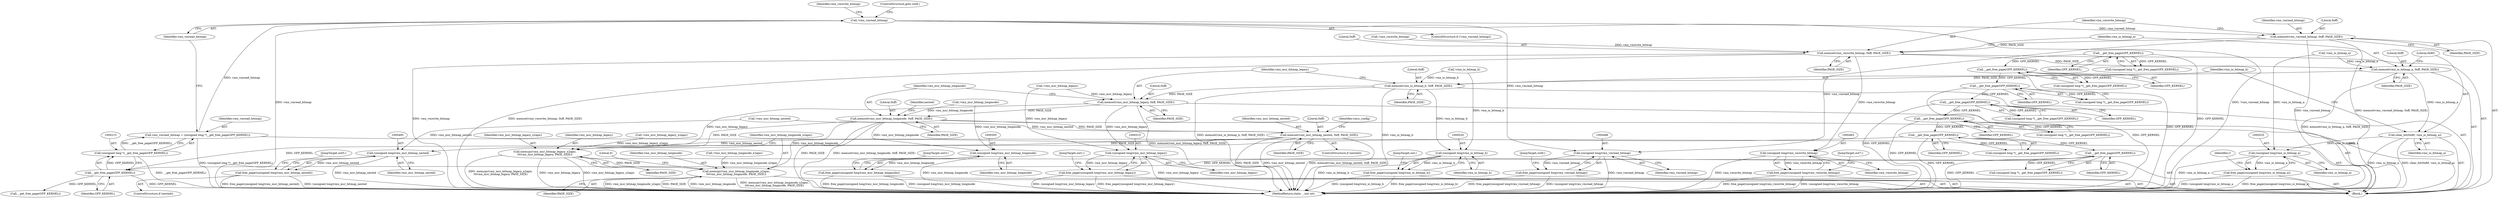 digraph "0_linux_3ce424e45411cf5a13105e0386b6ecf6eeb4f66f@API" {
"1000219" [label="(Call,!vmx_vmread_bitmap)"];
"1000212" [label="(Call,vmx_vmread_bitmap = (unsigned long *)__get_free_page(GFP_KERNEL))"];
"1000214" [label="(Call,(unsigned long *)__get_free_page(GFP_KERNEL))"];
"1000216" [label="(Call,__get_free_page(GFP_KERNEL))"];
"1000193" [label="(Call,__get_free_page(GFP_KERNEL))"];
"1000183" [label="(Call,__get_free_page(GFP_KERNEL))"];
"1000173" [label="(Call,__get_free_page(GFP_KERNEL))"];
"1000163" [label="(Call,__get_free_page(GFP_KERNEL))"];
"1000153" [label="(Call,__get_free_page(GFP_KERNEL))"];
"1000142" [label="(Call,__get_free_page(GFP_KERNEL))"];
"1000206" [label="(Call,__get_free_page(GFP_KERNEL))"];
"1000232" [label="(Call,memset(vmx_vmread_bitmap, 0xff, PAGE_SIZE))"];
"1000236" [label="(Call,memset(vmx_vmwrite_bitmap, 0xff, PAGE_SIZE))"];
"1000240" [label="(Call,memset(vmx_io_bitmap_a, 0xff, PAGE_SIZE))"];
"1000244" [label="(Call,clear_bit(0x80, vmx_io_bitmap_a))"];
"1000524" [label="(Call,(unsigned long)vmx_io_bitmap_a)"];
"1000523" [label="(Call,free_page((unsigned long)vmx_io_bitmap_a))"];
"1000247" [label="(Call,memset(vmx_io_bitmap_b, 0xff, PAGE_SIZE))"];
"1000251" [label="(Call,memset(vmx_msr_bitmap_legacy, 0xff, PAGE_SIZE))"];
"1000255" [label="(Call,memset(vmx_msr_bitmap_longmode, 0xff, PAGE_SIZE))"];
"1000261" [label="(Call,memset(vmx_msr_bitmap_nested, 0xff, PAGE_SIZE))"];
"1000398" [label="(Call,memcpy(vmx_msr_bitmap_legacy_x2apic,\n\t\t\tvmx_msr_bitmap_legacy, PAGE_SIZE))"];
"1000402" [label="(Call,memcpy(vmx_msr_bitmap_longmode_x2apic,\n\t\t\tvmx_msr_bitmap_longmode, PAGE_SIZE))"];
"1000494" [label="(Call,(unsigned long)vmx_msr_bitmap_nested)"];
"1000493" [label="(Call,free_page((unsigned long)vmx_msr_bitmap_nested))"];
"1000504" [label="(Call,(unsigned long)vmx_msr_bitmap_longmode)"];
"1000503" [label="(Call,free_page((unsigned long)vmx_msr_bitmap_longmode))"];
"1000514" [label="(Call,(unsigned long)vmx_msr_bitmap_legacy)"];
"1000513" [label="(Call,free_page((unsigned long)vmx_msr_bitmap_legacy))"];
"1000519" [label="(Call,(unsigned long)vmx_io_bitmap_b)"];
"1000518" [label="(Call,free_page((unsigned long)vmx_io_bitmap_b))"];
"1000482" [label="(Call,(unsigned long)vmx_vmwrite_bitmap)"];
"1000481" [label="(Call,free_page((unsigned long)vmx_vmwrite_bitmap))"];
"1000487" [label="(Call,(unsigned long)vmx_vmread_bitmap)"];
"1000486" [label="(Call,free_page((unsigned long)vmx_vmread_bitmap))"];
"1000240" [label="(Call,memset(vmx_io_bitmap_a, 0xff, PAGE_SIZE))"];
"1000183" [label="(Call,__get_free_page(GFP_KERNEL))"];
"1000486" [label="(Call,free_page((unsigned long)vmx_vmread_bitmap))"];
"1000262" [label="(Identifier,vmx_msr_bitmap_nested)"];
"1000219" [label="(Call,!vmx_vmread_bitmap)"];
"1000194" [label="(Identifier,GFP_KERNEL)"];
"1000519" [label="(Call,(unsigned long)vmx_io_bitmap_b)"];
"1000235" [label="(Identifier,PAGE_SIZE)"];
"1000186" [label="(Call,!vmx_msr_bitmap_longmode)"];
"1000481" [label="(Call,free_page((unsigned long)vmx_vmwrite_bitmap))"];
"1000257" [label="(Literal,0xff)"];
"1000506" [label="(Identifier,vmx_msr_bitmap_longmode)"];
"1000166" [label="(Call,!vmx_msr_bitmap_legacy)"];
"1000529" [label="(MethodReturn,static __init int)"];
"1000140" [label="(Call,(unsigned long *)__get_free_page(GFP_KERNEL))"];
"1000513" [label="(Call,free_page((unsigned long)vmx_msr_bitmap_legacy))"];
"1000516" [label="(Identifier,vmx_msr_bitmap_legacy)"];
"1000256" [label="(Identifier,vmx_msr_bitmap_longmode)"];
"1000143" [label="(Identifier,GFP_KERNEL)"];
"1000407" [label="(Literal,0)"];
"1000250" [label="(Identifier,PAGE_SIZE)"];
"1000232" [label="(Call,memset(vmx_vmread_bitmap, 0xff, PAGE_SIZE))"];
"1000514" [label="(Call,(unsigned long)vmx_msr_bitmap_legacy)"];
"1000521" [label="(Identifier,vmx_io_bitmap_b)"];
"1000258" [label="(Identifier,PAGE_SIZE)"];
"1000263" [label="(Literal,0xff)"];
"1000239" [label="(Identifier,PAGE_SIZE)"];
"1000241" [label="(Identifier,vmx_io_bitmap_a)"];
"1000269" [label="(Identifier,vmcs_config)"];
"1000151" [label="(Call,(unsigned long *)__get_free_page(GFP_KERNEL))"];
"1000526" [label="(Identifier,vmx_io_bitmap_a)"];
"1000255" [label="(Call,memset(vmx_msr_bitmap_longmode, 0xff, PAGE_SIZE))"];
"1000404" [label="(Identifier,vmx_msr_bitmap_longmode)"];
"1000246" [label="(Identifier,vmx_io_bitmap_a)"];
"1000493" [label="(Call,free_page((unsigned long)vmx_msr_bitmap_nested))"];
"1000181" [label="(Call,(unsigned long *)__get_free_page(GFP_KERNEL))"];
"1000223" [label="(Identifier,vmx_vmwrite_bitmap)"];
"1000249" [label="(Literal,0xff)"];
"1000111" [label="(Block,)"];
"1000217" [label="(Identifier,GFP_KERNEL)"];
"1000204" [label="(Call,(unsigned long *)__get_free_page(GFP_KERNEL))"];
"1000528" [label="(Identifier,r)"];
"1000497" [label="(JumpTarget,out5:)"];
"1000504" [label="(Call,(unsigned long)vmx_msr_bitmap_longmode)"];
"1000171" [label="(Call,(unsigned long *)__get_free_page(GFP_KERNEL))"];
"1000164" [label="(Identifier,GFP_KERNEL)"];
"1000163" [label="(Call,__get_free_page(GFP_KERNEL))"];
"1000243" [label="(Identifier,PAGE_SIZE)"];
"1000523" [label="(Call,free_page((unsigned long)vmx_io_bitmap_a))"];
"1000216" [label="(Call,__get_free_page(GFP_KERNEL))"];
"1000242" [label="(Literal,0xff)"];
"1000399" [label="(Identifier,vmx_msr_bitmap_legacy_x2apic)"];
"1000244" [label="(Call,clear_bit(0x80, vmx_io_bitmap_a))"];
"1000233" [label="(Identifier,vmx_vmread_bitmap)"];
"1000402" [label="(Call,memcpy(vmx_msr_bitmap_longmode_x2apic,\n\t\t\tvmx_msr_bitmap_longmode, PAGE_SIZE))"];
"1000401" [label="(Identifier,PAGE_SIZE)"];
"1000238" [label="(Literal,0xff)"];
"1000487" [label="(Call,(unsigned long)vmx_vmread_bitmap)"];
"1000248" [label="(Identifier,vmx_io_bitmap_b)"];
"1000254" [label="(Identifier,PAGE_SIZE)"];
"1000398" [label="(Call,memcpy(vmx_msr_bitmap_legacy_x2apic,\n\t\t\tvmx_msr_bitmap_legacy, PAGE_SIZE))"];
"1000400" [label="(Identifier,vmx_msr_bitmap_legacy)"];
"1000174" [label="(Identifier,GFP_KERNEL)"];
"1000482" [label="(Call,(unsigned long)vmx_vmwrite_bitmap)"];
"1000193" [label="(Call,__get_free_page(GFP_KERNEL))"];
"1000142" [label="(Call,__get_free_page(GFP_KERNEL))"];
"1000261" [label="(Call,memset(vmx_msr_bitmap_nested, 0xff, PAGE_SIZE))"];
"1000251" [label="(Call,memset(vmx_msr_bitmap_legacy, 0xff, PAGE_SIZE))"];
"1000226" [label="(Call,__get_free_page(GFP_KERNEL))"];
"1000496" [label="(Identifier,vmx_msr_bitmap_nested)"];
"1000485" [label="(JumpTarget,out7:)"];
"1000206" [label="(Call,__get_free_page(GFP_KERNEL))"];
"1000522" [label="(JumpTarget,out:)"];
"1000176" [label="(Call,!vmx_msr_bitmap_legacy_x2apic)"];
"1000484" [label="(Identifier,vmx_vmwrite_bitmap)"];
"1000236" [label="(Call,memset(vmx_vmwrite_bitmap, 0xff, PAGE_SIZE))"];
"1000264" [label="(Identifier,PAGE_SIZE)"];
"1000161" [label="(Call,(unsigned long *)__get_free_page(GFP_KERNEL))"];
"1000507" [label="(JumpTarget,out3:)"];
"1000253" [label="(Literal,0xff)"];
"1000145" [label="(Call,!vmx_io_bitmap_a)"];
"1000220" [label="(Identifier,vmx_vmread_bitmap)"];
"1000245" [label="(Literal,0x80)"];
"1000153" [label="(Call,__get_free_page(GFP_KERNEL))"];
"1000518" [label="(Call,free_page((unsigned long)vmx_io_bitmap_b))"];
"1000209" [label="(Call,!vmx_msr_bitmap_nested)"];
"1000491" [label="(ControlStructure,if (nested))"];
"1000234" [label="(Literal,0xff)"];
"1000489" [label="(Identifier,vmx_vmread_bitmap)"];
"1000252" [label="(Identifier,vmx_msr_bitmap_legacy)"];
"1000212" [label="(Call,vmx_vmread_bitmap = (unsigned long *)__get_free_page(GFP_KERNEL))"];
"1000490" [label="(JumpTarget,out6:)"];
"1000184" [label="(Identifier,GFP_KERNEL)"];
"1000218" [label="(ControlStructure,if (!vmx_vmread_bitmap))"];
"1000524" [label="(Call,(unsigned long)vmx_io_bitmap_a)"];
"1000207" [label="(Identifier,GFP_KERNEL)"];
"1000221" [label="(ControlStructure,goto out6;)"];
"1000214" [label="(Call,(unsigned long *)__get_free_page(GFP_KERNEL))"];
"1000403" [label="(Identifier,vmx_msr_bitmap_longmode_x2apic)"];
"1000229" [label="(Call,!vmx_vmwrite_bitmap)"];
"1000237" [label="(Identifier,vmx_vmwrite_bitmap)"];
"1000503" [label="(Call,free_page((unsigned long)vmx_msr_bitmap_longmode))"];
"1000196" [label="(Call,!vmx_msr_bitmap_longmode_x2apic)"];
"1000517" [label="(JumpTarget,out1:)"];
"1000405" [label="(Identifier,PAGE_SIZE)"];
"1000247" [label="(Call,memset(vmx_io_bitmap_b, 0xff, PAGE_SIZE))"];
"1000173" [label="(Call,__get_free_page(GFP_KERNEL))"];
"1000259" [label="(ControlStructure,if (nested))"];
"1000156" [label="(Call,!vmx_io_bitmap_b)"];
"1000191" [label="(Call,(unsigned long *)__get_free_page(GFP_KERNEL))"];
"1000494" [label="(Call,(unsigned long)vmx_msr_bitmap_nested)"];
"1000260" [label="(Identifier,nested)"];
"1000213" [label="(Identifier,vmx_vmread_bitmap)"];
"1000154" [label="(Identifier,GFP_KERNEL)"];
"1000219" -> "1000218"  [label="AST: "];
"1000219" -> "1000220"  [label="CFG: "];
"1000220" -> "1000219"  [label="AST: "];
"1000221" -> "1000219"  [label="CFG: "];
"1000223" -> "1000219"  [label="CFG: "];
"1000219" -> "1000529"  [label="DDG: !vmx_vmread_bitmap"];
"1000219" -> "1000529"  [label="DDG: vmx_vmread_bitmap"];
"1000212" -> "1000219"  [label="DDG: vmx_vmread_bitmap"];
"1000219" -> "1000232"  [label="DDG: vmx_vmread_bitmap"];
"1000219" -> "1000487"  [label="DDG: vmx_vmread_bitmap"];
"1000212" -> "1000111"  [label="AST: "];
"1000212" -> "1000214"  [label="CFG: "];
"1000213" -> "1000212"  [label="AST: "];
"1000214" -> "1000212"  [label="AST: "];
"1000220" -> "1000212"  [label="CFG: "];
"1000212" -> "1000529"  [label="DDG: (unsigned long *)__get_free_page(GFP_KERNEL)"];
"1000214" -> "1000212"  [label="DDG: __get_free_page(GFP_KERNEL)"];
"1000214" -> "1000216"  [label="CFG: "];
"1000215" -> "1000214"  [label="AST: "];
"1000216" -> "1000214"  [label="AST: "];
"1000214" -> "1000529"  [label="DDG: __get_free_page(GFP_KERNEL)"];
"1000216" -> "1000214"  [label="DDG: GFP_KERNEL"];
"1000216" -> "1000217"  [label="CFG: "];
"1000217" -> "1000216"  [label="AST: "];
"1000216" -> "1000529"  [label="DDG: GFP_KERNEL"];
"1000193" -> "1000216"  [label="DDG: GFP_KERNEL"];
"1000206" -> "1000216"  [label="DDG: GFP_KERNEL"];
"1000216" -> "1000226"  [label="DDG: GFP_KERNEL"];
"1000193" -> "1000191"  [label="AST: "];
"1000193" -> "1000194"  [label="CFG: "];
"1000194" -> "1000193"  [label="AST: "];
"1000191" -> "1000193"  [label="CFG: "];
"1000193" -> "1000529"  [label="DDG: GFP_KERNEL"];
"1000193" -> "1000191"  [label="DDG: GFP_KERNEL"];
"1000183" -> "1000193"  [label="DDG: GFP_KERNEL"];
"1000193" -> "1000206"  [label="DDG: GFP_KERNEL"];
"1000183" -> "1000181"  [label="AST: "];
"1000183" -> "1000184"  [label="CFG: "];
"1000184" -> "1000183"  [label="AST: "];
"1000181" -> "1000183"  [label="CFG: "];
"1000183" -> "1000529"  [label="DDG: GFP_KERNEL"];
"1000183" -> "1000181"  [label="DDG: GFP_KERNEL"];
"1000173" -> "1000183"  [label="DDG: GFP_KERNEL"];
"1000173" -> "1000171"  [label="AST: "];
"1000173" -> "1000174"  [label="CFG: "];
"1000174" -> "1000173"  [label="AST: "];
"1000171" -> "1000173"  [label="CFG: "];
"1000173" -> "1000529"  [label="DDG: GFP_KERNEL"];
"1000173" -> "1000171"  [label="DDG: GFP_KERNEL"];
"1000163" -> "1000173"  [label="DDG: GFP_KERNEL"];
"1000163" -> "1000161"  [label="AST: "];
"1000163" -> "1000164"  [label="CFG: "];
"1000164" -> "1000163"  [label="AST: "];
"1000161" -> "1000163"  [label="CFG: "];
"1000163" -> "1000529"  [label="DDG: GFP_KERNEL"];
"1000163" -> "1000161"  [label="DDG: GFP_KERNEL"];
"1000153" -> "1000163"  [label="DDG: GFP_KERNEL"];
"1000153" -> "1000151"  [label="AST: "];
"1000153" -> "1000154"  [label="CFG: "];
"1000154" -> "1000153"  [label="AST: "];
"1000151" -> "1000153"  [label="CFG: "];
"1000153" -> "1000529"  [label="DDG: GFP_KERNEL"];
"1000153" -> "1000151"  [label="DDG: GFP_KERNEL"];
"1000142" -> "1000153"  [label="DDG: GFP_KERNEL"];
"1000142" -> "1000140"  [label="AST: "];
"1000142" -> "1000143"  [label="CFG: "];
"1000143" -> "1000142"  [label="AST: "];
"1000140" -> "1000142"  [label="CFG: "];
"1000142" -> "1000529"  [label="DDG: GFP_KERNEL"];
"1000142" -> "1000140"  [label="DDG: GFP_KERNEL"];
"1000206" -> "1000204"  [label="AST: "];
"1000206" -> "1000207"  [label="CFG: "];
"1000207" -> "1000206"  [label="AST: "];
"1000204" -> "1000206"  [label="CFG: "];
"1000206" -> "1000529"  [label="DDG: GFP_KERNEL"];
"1000206" -> "1000204"  [label="DDG: GFP_KERNEL"];
"1000232" -> "1000111"  [label="AST: "];
"1000232" -> "1000235"  [label="CFG: "];
"1000233" -> "1000232"  [label="AST: "];
"1000234" -> "1000232"  [label="AST: "];
"1000235" -> "1000232"  [label="AST: "];
"1000237" -> "1000232"  [label="CFG: "];
"1000232" -> "1000529"  [label="DDG: vmx_vmread_bitmap"];
"1000232" -> "1000529"  [label="DDG: memset(vmx_vmread_bitmap, 0xff, PAGE_SIZE)"];
"1000232" -> "1000236"  [label="DDG: PAGE_SIZE"];
"1000232" -> "1000487"  [label="DDG: vmx_vmread_bitmap"];
"1000236" -> "1000111"  [label="AST: "];
"1000236" -> "1000239"  [label="CFG: "];
"1000237" -> "1000236"  [label="AST: "];
"1000238" -> "1000236"  [label="AST: "];
"1000239" -> "1000236"  [label="AST: "];
"1000241" -> "1000236"  [label="CFG: "];
"1000236" -> "1000529"  [label="DDG: vmx_vmwrite_bitmap"];
"1000236" -> "1000529"  [label="DDG: memset(vmx_vmwrite_bitmap, 0xff, PAGE_SIZE)"];
"1000229" -> "1000236"  [label="DDG: vmx_vmwrite_bitmap"];
"1000236" -> "1000240"  [label="DDG: PAGE_SIZE"];
"1000236" -> "1000482"  [label="DDG: vmx_vmwrite_bitmap"];
"1000240" -> "1000111"  [label="AST: "];
"1000240" -> "1000243"  [label="CFG: "];
"1000241" -> "1000240"  [label="AST: "];
"1000242" -> "1000240"  [label="AST: "];
"1000243" -> "1000240"  [label="AST: "];
"1000245" -> "1000240"  [label="CFG: "];
"1000240" -> "1000529"  [label="DDG: memset(vmx_io_bitmap_a, 0xff, PAGE_SIZE)"];
"1000145" -> "1000240"  [label="DDG: vmx_io_bitmap_a"];
"1000240" -> "1000244"  [label="DDG: vmx_io_bitmap_a"];
"1000240" -> "1000247"  [label="DDG: PAGE_SIZE"];
"1000244" -> "1000111"  [label="AST: "];
"1000244" -> "1000246"  [label="CFG: "];
"1000245" -> "1000244"  [label="AST: "];
"1000246" -> "1000244"  [label="AST: "];
"1000248" -> "1000244"  [label="CFG: "];
"1000244" -> "1000529"  [label="DDG: clear_bit(0x80, vmx_io_bitmap_a)"];
"1000244" -> "1000529"  [label="DDG: vmx_io_bitmap_a"];
"1000244" -> "1000524"  [label="DDG: vmx_io_bitmap_a"];
"1000524" -> "1000523"  [label="AST: "];
"1000524" -> "1000526"  [label="CFG: "];
"1000525" -> "1000524"  [label="AST: "];
"1000526" -> "1000524"  [label="AST: "];
"1000523" -> "1000524"  [label="CFG: "];
"1000524" -> "1000529"  [label="DDG: vmx_io_bitmap_a"];
"1000524" -> "1000523"  [label="DDG: vmx_io_bitmap_a"];
"1000145" -> "1000524"  [label="DDG: vmx_io_bitmap_a"];
"1000523" -> "1000111"  [label="AST: "];
"1000528" -> "1000523"  [label="CFG: "];
"1000523" -> "1000529"  [label="DDG: (unsigned long)vmx_io_bitmap_a"];
"1000523" -> "1000529"  [label="DDG: free_page((unsigned long)vmx_io_bitmap_a)"];
"1000247" -> "1000111"  [label="AST: "];
"1000247" -> "1000250"  [label="CFG: "];
"1000248" -> "1000247"  [label="AST: "];
"1000249" -> "1000247"  [label="AST: "];
"1000250" -> "1000247"  [label="AST: "];
"1000252" -> "1000247"  [label="CFG: "];
"1000247" -> "1000529"  [label="DDG: vmx_io_bitmap_b"];
"1000247" -> "1000529"  [label="DDG: memset(vmx_io_bitmap_b, 0xff, PAGE_SIZE)"];
"1000156" -> "1000247"  [label="DDG: vmx_io_bitmap_b"];
"1000247" -> "1000251"  [label="DDG: PAGE_SIZE"];
"1000247" -> "1000519"  [label="DDG: vmx_io_bitmap_b"];
"1000251" -> "1000111"  [label="AST: "];
"1000251" -> "1000254"  [label="CFG: "];
"1000252" -> "1000251"  [label="AST: "];
"1000253" -> "1000251"  [label="AST: "];
"1000254" -> "1000251"  [label="AST: "];
"1000256" -> "1000251"  [label="CFG: "];
"1000251" -> "1000529"  [label="DDG: memset(vmx_msr_bitmap_legacy, 0xff, PAGE_SIZE)"];
"1000166" -> "1000251"  [label="DDG: vmx_msr_bitmap_legacy"];
"1000251" -> "1000255"  [label="DDG: PAGE_SIZE"];
"1000251" -> "1000398"  [label="DDG: vmx_msr_bitmap_legacy"];
"1000251" -> "1000514"  [label="DDG: vmx_msr_bitmap_legacy"];
"1000255" -> "1000111"  [label="AST: "];
"1000255" -> "1000258"  [label="CFG: "];
"1000256" -> "1000255"  [label="AST: "];
"1000257" -> "1000255"  [label="AST: "];
"1000258" -> "1000255"  [label="AST: "];
"1000260" -> "1000255"  [label="CFG: "];
"1000255" -> "1000529"  [label="DDG: memset(vmx_msr_bitmap_longmode, 0xff, PAGE_SIZE)"];
"1000255" -> "1000529"  [label="DDG: PAGE_SIZE"];
"1000186" -> "1000255"  [label="DDG: vmx_msr_bitmap_longmode"];
"1000255" -> "1000261"  [label="DDG: PAGE_SIZE"];
"1000255" -> "1000398"  [label="DDG: PAGE_SIZE"];
"1000255" -> "1000402"  [label="DDG: vmx_msr_bitmap_longmode"];
"1000255" -> "1000504"  [label="DDG: vmx_msr_bitmap_longmode"];
"1000261" -> "1000259"  [label="AST: "];
"1000261" -> "1000264"  [label="CFG: "];
"1000262" -> "1000261"  [label="AST: "];
"1000263" -> "1000261"  [label="AST: "];
"1000264" -> "1000261"  [label="AST: "];
"1000269" -> "1000261"  [label="CFG: "];
"1000261" -> "1000529"  [label="DDG: PAGE_SIZE"];
"1000261" -> "1000529"  [label="DDG: vmx_msr_bitmap_nested"];
"1000261" -> "1000529"  [label="DDG: memset(vmx_msr_bitmap_nested, 0xff, PAGE_SIZE)"];
"1000209" -> "1000261"  [label="DDG: vmx_msr_bitmap_nested"];
"1000261" -> "1000398"  [label="DDG: PAGE_SIZE"];
"1000261" -> "1000494"  [label="DDG: vmx_msr_bitmap_nested"];
"1000398" -> "1000111"  [label="AST: "];
"1000398" -> "1000401"  [label="CFG: "];
"1000399" -> "1000398"  [label="AST: "];
"1000400" -> "1000398"  [label="AST: "];
"1000401" -> "1000398"  [label="AST: "];
"1000403" -> "1000398"  [label="CFG: "];
"1000398" -> "1000529"  [label="DDG: memcpy(vmx_msr_bitmap_legacy_x2apic,\n\t\t\tvmx_msr_bitmap_legacy, PAGE_SIZE)"];
"1000398" -> "1000529"  [label="DDG: vmx_msr_bitmap_legacy"];
"1000398" -> "1000529"  [label="DDG: vmx_msr_bitmap_legacy_x2apic"];
"1000176" -> "1000398"  [label="DDG: vmx_msr_bitmap_legacy_x2apic"];
"1000398" -> "1000402"  [label="DDG: PAGE_SIZE"];
"1000402" -> "1000111"  [label="AST: "];
"1000402" -> "1000405"  [label="CFG: "];
"1000403" -> "1000402"  [label="AST: "];
"1000404" -> "1000402"  [label="AST: "];
"1000405" -> "1000402"  [label="AST: "];
"1000407" -> "1000402"  [label="CFG: "];
"1000402" -> "1000529"  [label="DDG: PAGE_SIZE"];
"1000402" -> "1000529"  [label="DDG: vmx_msr_bitmap_longmode"];
"1000402" -> "1000529"  [label="DDG: memcpy(vmx_msr_bitmap_longmode_x2apic,\n\t\t\tvmx_msr_bitmap_longmode, PAGE_SIZE)"];
"1000402" -> "1000529"  [label="DDG: vmx_msr_bitmap_longmode_x2apic"];
"1000196" -> "1000402"  [label="DDG: vmx_msr_bitmap_longmode_x2apic"];
"1000494" -> "1000493"  [label="AST: "];
"1000494" -> "1000496"  [label="CFG: "];
"1000495" -> "1000494"  [label="AST: "];
"1000496" -> "1000494"  [label="AST: "];
"1000493" -> "1000494"  [label="CFG: "];
"1000494" -> "1000529"  [label="DDG: vmx_msr_bitmap_nested"];
"1000494" -> "1000493"  [label="DDG: vmx_msr_bitmap_nested"];
"1000209" -> "1000494"  [label="DDG: vmx_msr_bitmap_nested"];
"1000493" -> "1000491"  [label="AST: "];
"1000497" -> "1000493"  [label="CFG: "];
"1000493" -> "1000529"  [label="DDG: (unsigned long)vmx_msr_bitmap_nested"];
"1000493" -> "1000529"  [label="DDG: free_page((unsigned long)vmx_msr_bitmap_nested)"];
"1000504" -> "1000503"  [label="AST: "];
"1000504" -> "1000506"  [label="CFG: "];
"1000505" -> "1000504"  [label="AST: "];
"1000506" -> "1000504"  [label="AST: "];
"1000503" -> "1000504"  [label="CFG: "];
"1000504" -> "1000529"  [label="DDG: vmx_msr_bitmap_longmode"];
"1000504" -> "1000503"  [label="DDG: vmx_msr_bitmap_longmode"];
"1000186" -> "1000504"  [label="DDG: vmx_msr_bitmap_longmode"];
"1000503" -> "1000111"  [label="AST: "];
"1000507" -> "1000503"  [label="CFG: "];
"1000503" -> "1000529"  [label="DDG: free_page((unsigned long)vmx_msr_bitmap_longmode)"];
"1000503" -> "1000529"  [label="DDG: (unsigned long)vmx_msr_bitmap_longmode"];
"1000514" -> "1000513"  [label="AST: "];
"1000514" -> "1000516"  [label="CFG: "];
"1000515" -> "1000514"  [label="AST: "];
"1000516" -> "1000514"  [label="AST: "];
"1000513" -> "1000514"  [label="CFG: "];
"1000514" -> "1000529"  [label="DDG: vmx_msr_bitmap_legacy"];
"1000514" -> "1000513"  [label="DDG: vmx_msr_bitmap_legacy"];
"1000166" -> "1000514"  [label="DDG: vmx_msr_bitmap_legacy"];
"1000513" -> "1000111"  [label="AST: "];
"1000517" -> "1000513"  [label="CFG: "];
"1000513" -> "1000529"  [label="DDG: free_page((unsigned long)vmx_msr_bitmap_legacy)"];
"1000513" -> "1000529"  [label="DDG: (unsigned long)vmx_msr_bitmap_legacy"];
"1000519" -> "1000518"  [label="AST: "];
"1000519" -> "1000521"  [label="CFG: "];
"1000520" -> "1000519"  [label="AST: "];
"1000521" -> "1000519"  [label="AST: "];
"1000518" -> "1000519"  [label="CFG: "];
"1000519" -> "1000529"  [label="DDG: vmx_io_bitmap_b"];
"1000519" -> "1000518"  [label="DDG: vmx_io_bitmap_b"];
"1000156" -> "1000519"  [label="DDG: vmx_io_bitmap_b"];
"1000518" -> "1000111"  [label="AST: "];
"1000522" -> "1000518"  [label="CFG: "];
"1000518" -> "1000529"  [label="DDG: (unsigned long)vmx_io_bitmap_b"];
"1000518" -> "1000529"  [label="DDG: free_page((unsigned long)vmx_io_bitmap_b)"];
"1000482" -> "1000481"  [label="AST: "];
"1000482" -> "1000484"  [label="CFG: "];
"1000483" -> "1000482"  [label="AST: "];
"1000484" -> "1000482"  [label="AST: "];
"1000481" -> "1000482"  [label="CFG: "];
"1000482" -> "1000529"  [label="DDG: vmx_vmwrite_bitmap"];
"1000482" -> "1000481"  [label="DDG: vmx_vmwrite_bitmap"];
"1000481" -> "1000111"  [label="AST: "];
"1000485" -> "1000481"  [label="CFG: "];
"1000481" -> "1000529"  [label="DDG: free_page((unsigned long)vmx_vmwrite_bitmap)"];
"1000481" -> "1000529"  [label="DDG: (unsigned long)vmx_vmwrite_bitmap"];
"1000487" -> "1000486"  [label="AST: "];
"1000487" -> "1000489"  [label="CFG: "];
"1000488" -> "1000487"  [label="AST: "];
"1000489" -> "1000487"  [label="AST: "];
"1000486" -> "1000487"  [label="CFG: "];
"1000487" -> "1000529"  [label="DDG: vmx_vmread_bitmap"];
"1000487" -> "1000486"  [label="DDG: vmx_vmread_bitmap"];
"1000486" -> "1000111"  [label="AST: "];
"1000490" -> "1000486"  [label="CFG: "];
"1000486" -> "1000529"  [label="DDG: free_page((unsigned long)vmx_vmread_bitmap)"];
"1000486" -> "1000529"  [label="DDG: (unsigned long)vmx_vmread_bitmap"];
}
